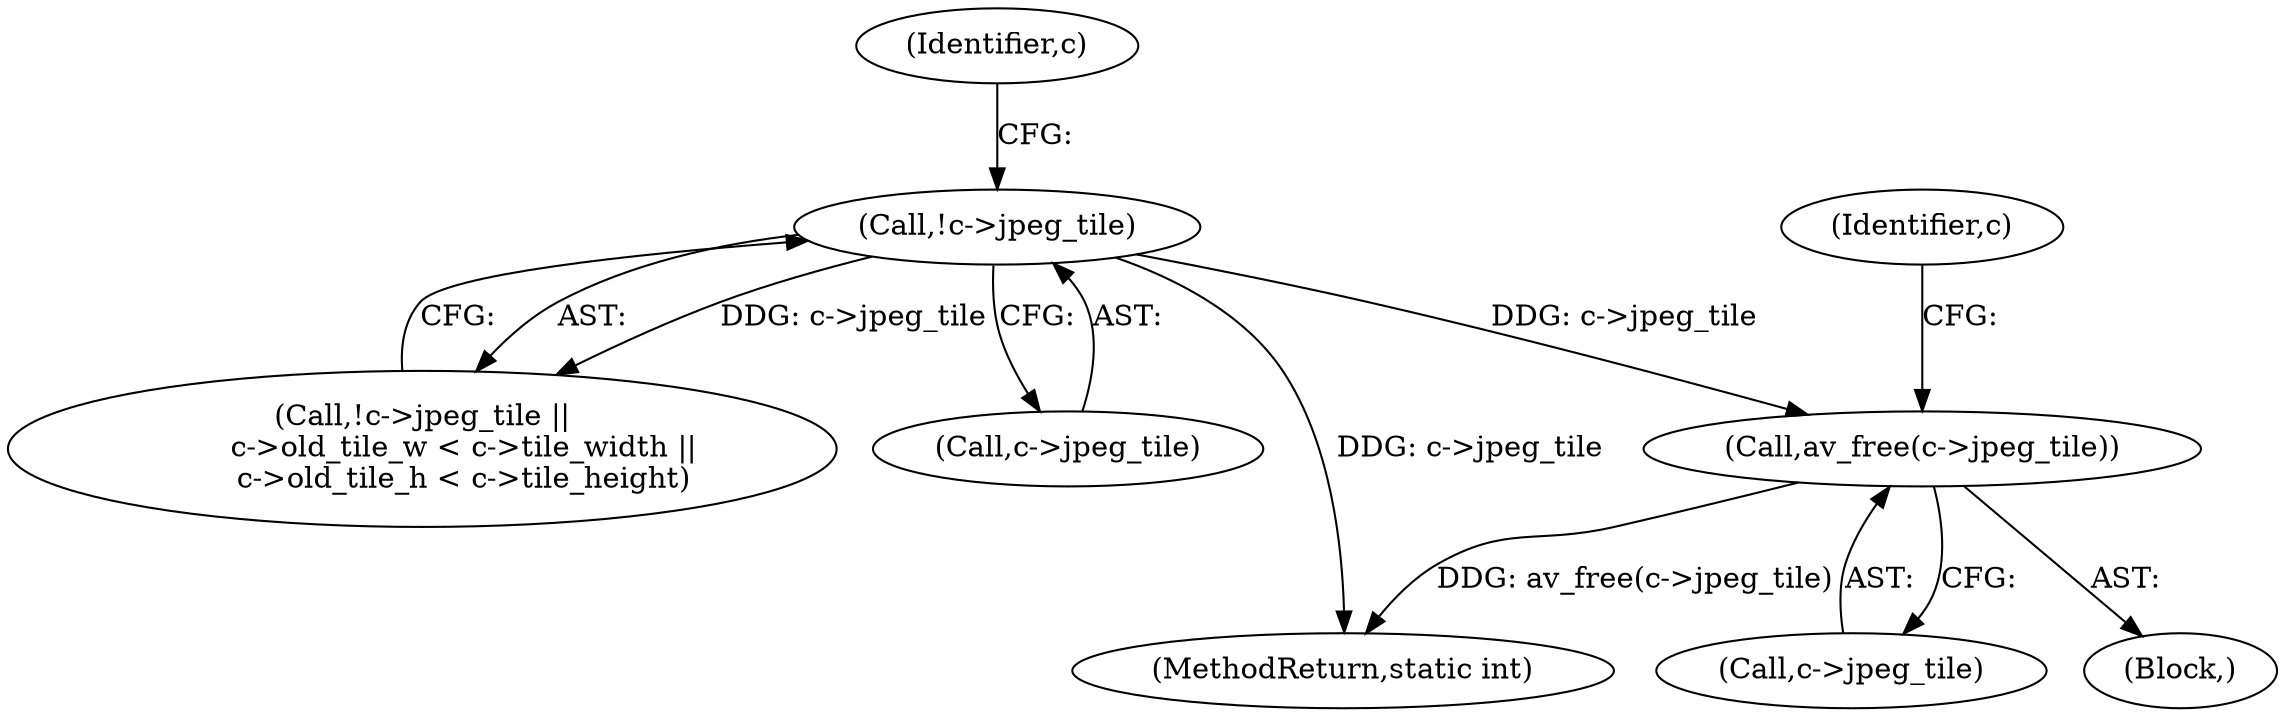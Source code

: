 digraph "0_FFmpeg_821a5938d100458f4d09d634041b05c860554ce0@API" {
"1000215" [label="(Call,av_free(c->jpeg_tile))"];
"1000173" [label="(Call,!c->jpeg_tile)"];
"1000221" [label="(Identifier,c)"];
"1000296" [label="(MethodReturn,static int)"];
"1000172" [label="(Call,!c->jpeg_tile ||\n         c->old_tile_w < c->tile_width ||\n         c->old_tile_h < c->tile_height)"];
"1000180" [label="(Identifier,c)"];
"1000192" [label="(Block,)"];
"1000216" [label="(Call,c->jpeg_tile)"];
"1000174" [label="(Call,c->jpeg_tile)"];
"1000173" [label="(Call,!c->jpeg_tile)"];
"1000215" [label="(Call,av_free(c->jpeg_tile))"];
"1000215" -> "1000192"  [label="AST: "];
"1000215" -> "1000216"  [label="CFG: "];
"1000216" -> "1000215"  [label="AST: "];
"1000221" -> "1000215"  [label="CFG: "];
"1000215" -> "1000296"  [label="DDG: av_free(c->jpeg_tile)"];
"1000173" -> "1000215"  [label="DDG: c->jpeg_tile"];
"1000173" -> "1000172"  [label="AST: "];
"1000173" -> "1000174"  [label="CFG: "];
"1000174" -> "1000173"  [label="AST: "];
"1000180" -> "1000173"  [label="CFG: "];
"1000172" -> "1000173"  [label="CFG: "];
"1000173" -> "1000296"  [label="DDG: c->jpeg_tile"];
"1000173" -> "1000172"  [label="DDG: c->jpeg_tile"];
}
